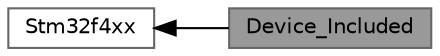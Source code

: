 digraph "Device_Included"
{
 // LATEX_PDF_SIZE
  bgcolor="transparent";
  edge [fontname=Helvetica,fontsize=10,labelfontname=Helvetica,labelfontsize=10];
  node [fontname=Helvetica,fontsize=10,shape=box,height=0.2,width=0.4];
  rankdir=LR;
  Node1 [id="Node000001",label="Device_Included",height=0.2,width=0.4,color="gray40", fillcolor="grey60", style="filled", fontcolor="black",tooltip=" "];
  Node2 [id="Node000002",label="Stm32f4xx",height=0.2,width=0.4,color="grey40", fillcolor="white", style="filled",URL="$group__stm32f4xx.html",tooltip=" "];
  Node2->Node1 [shape=plaintext, dir="back", style="solid"];
}
